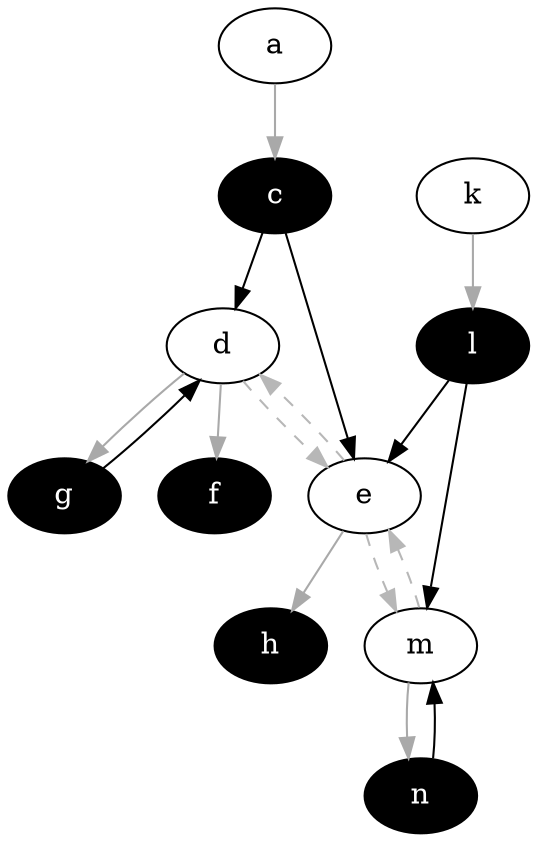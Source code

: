strict digraph "" {
	a	[fillcolor="#ffffff",
		style=filled];
	c	[fillcolor="#000000",
		fontcolor="#ffffff",
		style=filled];
	a -> c	[color="#A9A9A9",
		dir=forward];
	d	[fillcolor="#ffffff",
		style=filled];
	c -> d	[color="#000000",
		dir=forward];
	e	[fillcolor="#ffffff",
		style=filled];
	c -> e	[color="#000000",
		dir=forward];
	d -> e	[color="#b7b7b7",
		dir=forward,
		style=dashed];
	f	[fillcolor="#000000",
		fontcolor="#ffffff",
		style=filled];
	d -> f	[color="#A9A9A9",
		dir=forward];
	g	[fillcolor="#000000",
		fontcolor="#ffffff",
		style=filled];
	d -> g	[color="#A9A9A9",
		dir=forward];
	e -> d	[color="#b7b7b7",
		dir=forward,
		style=dashed];
	m	[fillcolor="#ffffff",
		style=filled];
	e -> m	[color="#b7b7b7",
		dir=forward,
		style=dashed];
	h	[fillcolor="#000000",
		fontcolor="#ffffff",
		style=filled];
	e -> h	[color="#A9A9A9",
		dir=forward];
	k	[fillcolor="#ffffff",
		style=filled];
	l	[fillcolor="#000000",
		fontcolor="#ffffff",
		style=filled];
	k -> l	[color="#A9A9A9",
		dir=forward];
	l -> e	[color="#000000",
		dir=forward];
	l -> m	[color="#000000",
		dir=forward];
	m -> e	[color="#b7b7b7",
		dir=forward,
		style=dashed];
	n	[fillcolor="#000000",
		fontcolor="#ffffff",
		style=filled];
	m -> n	[color="#A9A9A9",
		dir=forward];
	g -> d	[color="#000000",
		dir=forward];
	n -> m	[color="#000000",
		dir=forward];
}
